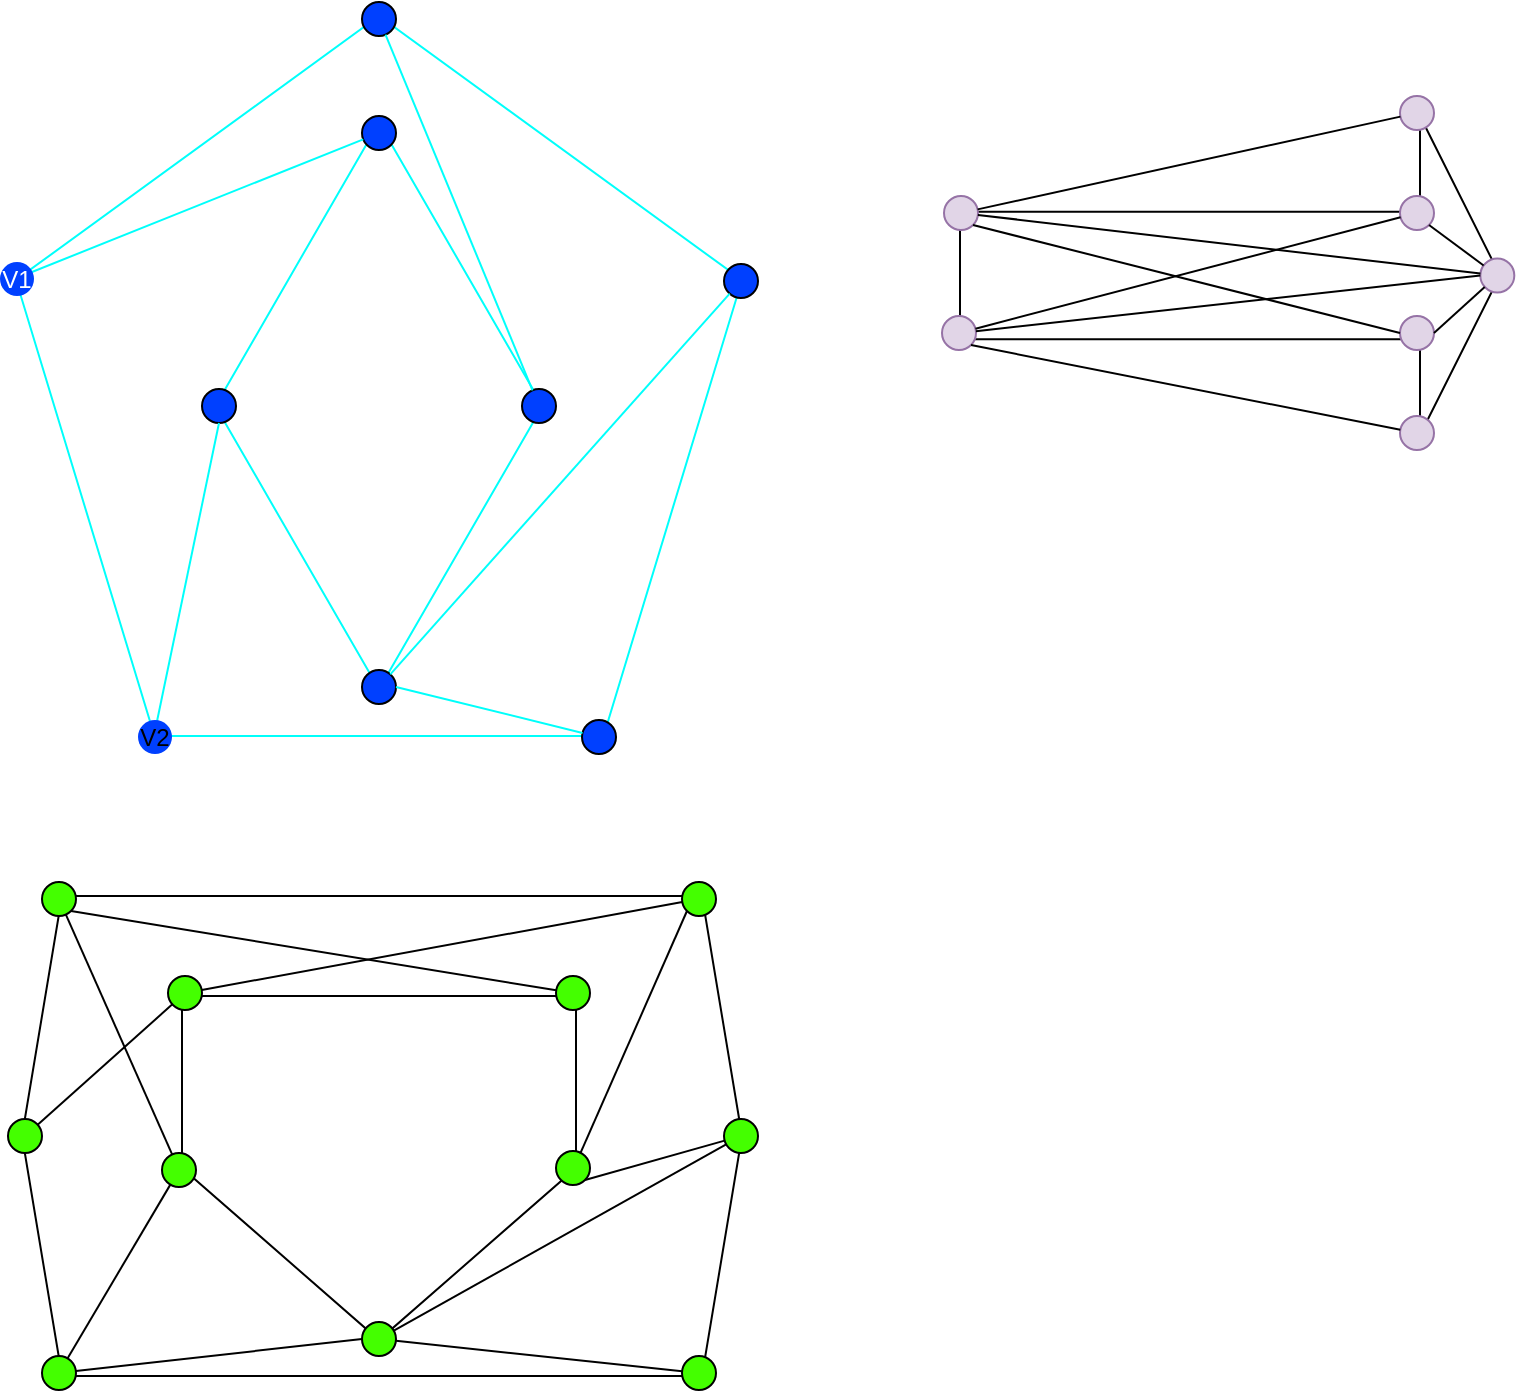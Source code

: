 <mxfile version="21.1.7" type="github">
  <diagram name="Page-1" id="YPntTSr8ZNqFE-mm75Fx">
    <mxGraphModel dx="2205" dy="782" grid="1" gridSize="10" guides="1" tooltips="1" connect="1" arrows="1" fold="1" page="1" pageScale="1" pageWidth="850" pageHeight="1100" math="0" shadow="0">
      <root>
        <mxCell id="0" />
        <mxCell id="1" parent="0" />
        <mxCell id="99zHLcygiuPHGJLUHT96-150" value="" style="whiteSpace=wrap;html=1;shape=mxgraph.basic.pentagon;strokeColor=#00fffb;" vertex="1" parent="1">
          <mxGeometry x="-803" y="80" width="363" height="360" as="geometry" />
        </mxCell>
        <mxCell id="99zHLcygiuPHGJLUHT96-151" value="" style="shape=hexagon;perimeter=hexagonPerimeter2;whiteSpace=wrap;html=1;fixedSize=1;" vertex="1" parent="1">
          <mxGeometry x="-800" y="520" width="360" height="240" as="geometry" />
        </mxCell>
        <mxCell id="99zHLcygiuPHGJLUHT96-155" value="" style="html=1;whiteSpace=wrap;aspect=fixed;shape=isoRectangle;rotation=90;strokeColor=#00fffb;" vertex="1" parent="1">
          <mxGeometry x="-763.17" y="190" width="283.33" height="170" as="geometry" />
        </mxCell>
        <mxCell id="99zHLcygiuPHGJLUHT96-158" value="" style="ellipse;whiteSpace=wrap;html=1;aspect=fixed;fillColor=#0040ff;" vertex="1" parent="1">
          <mxGeometry x="-520" y="432" width="17" height="17" as="geometry" />
        </mxCell>
        <mxCell id="99zHLcygiuPHGJLUHT96-160" value="" style="ellipse;whiteSpace=wrap;html=1;aspect=fixed;fillColor=#0040ff;" vertex="1" parent="1">
          <mxGeometry x="-630" y="130" width="17" height="17" as="geometry" />
        </mxCell>
        <mxCell id="99zHLcygiuPHGJLUHT96-161" value="" style="ellipse;whiteSpace=wrap;html=1;aspect=fixed;fillColor=#0040ff;" vertex="1" parent="1">
          <mxGeometry x="-710" y="266.5" width="17" height="17" as="geometry" />
        </mxCell>
        <mxCell id="99zHLcygiuPHGJLUHT96-163" value="" style="ellipse;whiteSpace=wrap;html=1;aspect=fixed;fillColor=#0040ff;" vertex="1" parent="1">
          <mxGeometry x="-630" y="407" width="17" height="17" as="geometry" />
        </mxCell>
        <mxCell id="99zHLcygiuPHGJLUHT96-165" value="" style="ellipse;whiteSpace=wrap;html=1;aspect=fixed;fillColor=#0040ff;" vertex="1" parent="1">
          <mxGeometry x="-449" y="204" width="17" height="17" as="geometry" />
        </mxCell>
        <mxCell id="99zHLcygiuPHGJLUHT96-166" value="" style="ellipse;whiteSpace=wrap;html=1;aspect=fixed;fillColor=#0040ff;" vertex="1" parent="1">
          <mxGeometry x="-630" y="73" width="17" height="17" as="geometry" />
        </mxCell>
        <mxCell id="99zHLcygiuPHGJLUHT96-167" value="" style="endArrow=none;html=1;rounded=0;exitX=0.19;exitY=1;exitDx=0;exitDy=0;exitPerimeter=0;entryX=0.5;entryY=1;entryDx=0;entryDy=0;strokeColor=#00fffb;" edge="1" parent="1" source="99zHLcygiuPHGJLUHT96-150" target="99zHLcygiuPHGJLUHT96-161">
          <mxGeometry relative="1" as="geometry">
            <mxPoint x="-730" y="310" as="sourcePoint" />
            <mxPoint x="-570" y="310" as="targetPoint" />
          </mxGeometry>
        </mxCell>
        <mxCell id="99zHLcygiuPHGJLUHT96-159" value="V2" style="ellipse;whiteSpace=wrap;html=1;aspect=fixed;fillColor=#0040ff;strokeColor=none;" vertex="1" parent="1">
          <mxGeometry x="-742" y="432" width="17" height="17" as="geometry" />
        </mxCell>
        <mxCell id="99zHLcygiuPHGJLUHT96-168" value="" style="endArrow=none;html=1;rounded=0;exitX=1;exitY=0.5;exitDx=0;exitDy=0;strokeColor=#00fffb;" edge="1" parent="1" source="99zHLcygiuPHGJLUHT96-163" target="99zHLcygiuPHGJLUHT96-158">
          <mxGeometry relative="1" as="geometry">
            <mxPoint x="-680" y="380" as="sourcePoint" />
            <mxPoint x="-520" y="380" as="targetPoint" />
          </mxGeometry>
        </mxCell>
        <mxCell id="99zHLcygiuPHGJLUHT96-169" value="" style="endArrow=none;html=1;rounded=0;strokeColor=#00fffb;" edge="1" parent="1" source="99zHLcygiuPHGJLUHT96-160">
          <mxGeometry relative="1" as="geometry">
            <mxPoint x="-720" y="320" as="sourcePoint" />
            <mxPoint x="-800" y="210" as="targetPoint" />
          </mxGeometry>
        </mxCell>
        <mxCell id="99zHLcygiuPHGJLUHT96-170" value="" style="endArrow=none;html=1;rounded=0;strokeColor=#00fffb;" edge="1" parent="1" source="99zHLcygiuPHGJLUHT96-163" target="99zHLcygiuPHGJLUHT96-165">
          <mxGeometry relative="1" as="geometry">
            <mxPoint x="-609" y="212.16" as="sourcePoint" />
            <mxPoint x="-449" y="212.16" as="targetPoint" />
          </mxGeometry>
        </mxCell>
        <mxCell id="99zHLcygiuPHGJLUHT96-162" value="" style="ellipse;whiteSpace=wrap;html=1;aspect=fixed;fillColor=#0040ff;" vertex="1" parent="1">
          <mxGeometry x="-550" y="266.5" width="17" height="17" as="geometry" />
        </mxCell>
        <mxCell id="99zHLcygiuPHGJLUHT96-156" value="&lt;font color=&quot;#ffffff&quot;&gt;V1&lt;/font&gt;" style="ellipse;whiteSpace=wrap;html=1;aspect=fixed;fillColor=#0040ff;strokeColor=none;" vertex="1" parent="1">
          <mxGeometry x="-811" y="203" width="17" height="17" as="geometry" />
        </mxCell>
        <mxCell id="99zHLcygiuPHGJLUHT96-172" value="" style="endArrow=none;html=1;rounded=0;strokeColor=#00fffb;" edge="1" parent="1" source="99zHLcygiuPHGJLUHT96-162" target="99zHLcygiuPHGJLUHT96-166">
          <mxGeometry relative="1" as="geometry">
            <mxPoint x="-860" y="260" as="sourcePoint" />
            <mxPoint x="-700" y="260" as="targetPoint" />
          </mxGeometry>
        </mxCell>
        <mxCell id="99zHLcygiuPHGJLUHT96-173" value="" style="verticalLabelPosition=bottom;verticalAlign=top;html=1;shape=offPageConnector;rounded=0;size=0.5;" vertex="1" parent="1">
          <mxGeometry x="-720" y="570" width="197" height="172.05" as="geometry" />
        </mxCell>
        <mxCell id="99zHLcygiuPHGJLUHT96-177" value="" style="ellipse;whiteSpace=wrap;html=1;aspect=fixed;fillColor=#44ff00;" vertex="1" parent="1">
          <mxGeometry x="-790" y="513" width="17" height="17" as="geometry" />
        </mxCell>
        <mxCell id="99zHLcygiuPHGJLUHT96-178" value="" style="ellipse;whiteSpace=wrap;html=1;aspect=fixed;fillColor=#44ff00;" vertex="1" parent="1">
          <mxGeometry x="-807" y="631.5" width="17" height="17" as="geometry" />
        </mxCell>
        <mxCell id="99zHLcygiuPHGJLUHT96-179" value="" style="ellipse;whiteSpace=wrap;html=1;aspect=fixed;fillColor=#44ff00;" vertex="1" parent="1">
          <mxGeometry x="-790" y="750" width="17" height="17" as="geometry" />
        </mxCell>
        <mxCell id="99zHLcygiuPHGJLUHT96-180" value="" style="ellipse;whiteSpace=wrap;html=1;aspect=fixed;fillColor=#44ff00;" vertex="1" parent="1">
          <mxGeometry x="-470" y="513" width="17" height="17" as="geometry" />
        </mxCell>
        <mxCell id="99zHLcygiuPHGJLUHT96-181" value="" style="ellipse;whiteSpace=wrap;html=1;aspect=fixed;fillColor=#44ff00;" vertex="1" parent="1">
          <mxGeometry x="-470" y="750" width="17" height="17" as="geometry" />
        </mxCell>
        <mxCell id="99zHLcygiuPHGJLUHT96-182" value="" style="ellipse;whiteSpace=wrap;html=1;aspect=fixed;fillColor=#44ff00;" vertex="1" parent="1">
          <mxGeometry x="-449" y="631.5" width="17" height="17" as="geometry" />
        </mxCell>
        <mxCell id="99zHLcygiuPHGJLUHT96-183" value="" style="ellipse;whiteSpace=wrap;html=1;aspect=fixed;fillColor=#44ff00;" vertex="1" parent="1">
          <mxGeometry x="-727" y="560" width="17" height="17" as="geometry" />
        </mxCell>
        <mxCell id="99zHLcygiuPHGJLUHT96-184" value="" style="ellipse;whiteSpace=wrap;html=1;aspect=fixed;fillColor=#44ff00;" vertex="1" parent="1">
          <mxGeometry x="-730" y="648.5" width="17" height="17" as="geometry" />
        </mxCell>
        <mxCell id="99zHLcygiuPHGJLUHT96-185" value="" style="ellipse;whiteSpace=wrap;html=1;aspect=fixed;fillColor=#44ff00;" vertex="1" parent="1">
          <mxGeometry x="-630" y="733" width="17" height="17" as="geometry" />
        </mxCell>
        <mxCell id="99zHLcygiuPHGJLUHT96-187" value="" style="ellipse;whiteSpace=wrap;html=1;aspect=fixed;fillColor=#44ff00;" vertex="1" parent="1">
          <mxGeometry x="-533" y="560" width="17" height="17" as="geometry" />
        </mxCell>
        <mxCell id="99zHLcygiuPHGJLUHT96-188" value="" style="ellipse;whiteSpace=wrap;html=1;aspect=fixed;fillColor=#44ff00;" vertex="1" parent="1">
          <mxGeometry x="-533" y="647.52" width="17" height="17" as="geometry" />
        </mxCell>
        <mxCell id="99zHLcygiuPHGJLUHT96-189" value="" style="endArrow=none;html=1;rounded=0;" edge="1" parent="1" source="99zHLcygiuPHGJLUHT96-177" target="99zHLcygiuPHGJLUHT96-184">
          <mxGeometry relative="1" as="geometry">
            <mxPoint x="-730" y="640" as="sourcePoint" />
            <mxPoint x="-570" y="640" as="targetPoint" />
          </mxGeometry>
        </mxCell>
        <mxCell id="99zHLcygiuPHGJLUHT96-192" value="" style="endArrow=none;html=1;rounded=0;" edge="1" parent="1" source="99zHLcygiuPHGJLUHT96-178" target="99zHLcygiuPHGJLUHT96-183">
          <mxGeometry relative="1" as="geometry">
            <mxPoint x="-730" y="640" as="sourcePoint" />
            <mxPoint x="-570" y="640" as="targetPoint" />
          </mxGeometry>
        </mxCell>
        <mxCell id="99zHLcygiuPHGJLUHT96-193" value="" style="endArrow=none;html=1;rounded=0;entryX=0;entryY=0.5;entryDx=0;entryDy=0;" edge="1" parent="1" source="99zHLcygiuPHGJLUHT96-179" target="99zHLcygiuPHGJLUHT96-185">
          <mxGeometry relative="1" as="geometry">
            <mxPoint x="-781" y="760" as="sourcePoint" />
            <mxPoint x="-570" y="680" as="targetPoint" />
          </mxGeometry>
        </mxCell>
        <mxCell id="99zHLcygiuPHGJLUHT96-194" value="" style="endArrow=none;html=1;rounded=0;" edge="1" parent="1" source="99zHLcygiuPHGJLUHT96-179" target="99zHLcygiuPHGJLUHT96-184">
          <mxGeometry relative="1" as="geometry">
            <mxPoint x="-820" y="680" as="sourcePoint" />
            <mxPoint x="-660" y="680" as="targetPoint" />
          </mxGeometry>
        </mxCell>
        <mxCell id="99zHLcygiuPHGJLUHT96-195" value="" style="endArrow=none;html=1;rounded=0;" edge="1" parent="1" source="99zHLcygiuPHGJLUHT96-185" target="99zHLcygiuPHGJLUHT96-181">
          <mxGeometry relative="1" as="geometry">
            <mxPoint x="-630" y="640" as="sourcePoint" />
            <mxPoint x="-470" y="640" as="targetPoint" />
          </mxGeometry>
        </mxCell>
        <mxCell id="99zHLcygiuPHGJLUHT96-196" value="" style="endArrow=none;html=1;rounded=0;" edge="1" parent="1" source="99zHLcygiuPHGJLUHT96-185" target="99zHLcygiuPHGJLUHT96-182">
          <mxGeometry relative="1" as="geometry">
            <mxPoint x="-630" y="640" as="sourcePoint" />
            <mxPoint x="-470" y="640" as="targetPoint" />
          </mxGeometry>
        </mxCell>
        <mxCell id="99zHLcygiuPHGJLUHT96-197" value="" style="endArrow=none;html=1;rounded=0;entryX=0;entryY=1;entryDx=0;entryDy=0;exitX=0.712;exitY=0.074;exitDx=0;exitDy=0;exitPerimeter=0;" edge="1" parent="1" source="99zHLcygiuPHGJLUHT96-188" target="99zHLcygiuPHGJLUHT96-180">
          <mxGeometry relative="1" as="geometry">
            <mxPoint x="-630" y="640" as="sourcePoint" />
            <mxPoint x="-470" y="640" as="targetPoint" />
          </mxGeometry>
        </mxCell>
        <mxCell id="99zHLcygiuPHGJLUHT96-198" value="" style="endArrow=none;html=1;rounded=0;exitX=1;exitY=1;exitDx=0;exitDy=0;" edge="1" parent="1" source="99zHLcygiuPHGJLUHT96-188" target="99zHLcygiuPHGJLUHT96-182">
          <mxGeometry relative="1" as="geometry">
            <mxPoint x="-630" y="640" as="sourcePoint" />
            <mxPoint x="-470" y="640" as="targetPoint" />
          </mxGeometry>
        </mxCell>
        <mxCell id="99zHLcygiuPHGJLUHT96-199" value="" style="endArrow=none;html=1;rounded=0;" edge="1" parent="1" source="99zHLcygiuPHGJLUHT96-183" target="99zHLcygiuPHGJLUHT96-180">
          <mxGeometry relative="1" as="geometry">
            <mxPoint x="-660" y="530" as="sourcePoint" />
            <mxPoint x="-500" y="530" as="targetPoint" />
          </mxGeometry>
        </mxCell>
        <mxCell id="99zHLcygiuPHGJLUHT96-200" value="" style="endArrow=none;html=1;rounded=0;exitX=1;exitY=1;exitDx=0;exitDy=0;" edge="1" parent="1" source="99zHLcygiuPHGJLUHT96-177" target="99zHLcygiuPHGJLUHT96-187">
          <mxGeometry relative="1" as="geometry">
            <mxPoint x="-660" y="530" as="sourcePoint" />
            <mxPoint x="-500" y="530" as="targetPoint" />
          </mxGeometry>
        </mxCell>
        <mxCell id="99zHLcygiuPHGJLUHT96-267" value="" style="group;fillColor=default;" vertex="1" connectable="0" parent="1">
          <mxGeometry x="-340" y="120" width="286.16" height="177" as="geometry" />
        </mxCell>
        <mxCell id="99zHLcygiuPHGJLUHT96-236" value="" style="html=1;shadow=0;dashed=0;align=center;verticalAlign=middle;shape=mxgraph.arrows2.arrow;dy=0.6;dx=40;direction=north;notch=0;rotation=90;" vertex="1" parent="99zHLcygiuPHGJLUHT96-267">
          <mxGeometry x="64.25" y="-45.25" width="159.5" height="270" as="geometry" />
        </mxCell>
        <mxCell id="99zHLcygiuPHGJLUHT96-237" value="" style="ellipse;whiteSpace=wrap;html=1;aspect=fixed;fillColor=#e1d5e7;strokeColor=#9673a6;" vertex="1" parent="99zHLcygiuPHGJLUHT96-267">
          <mxGeometry x="1" y="50" width="17" height="17" as="geometry" />
        </mxCell>
        <mxCell id="99zHLcygiuPHGJLUHT96-239" value="" style="ellipse;whiteSpace=wrap;html=1;aspect=fixed;fillColor=#e1d5e7;strokeColor=#9673a6;" vertex="1" parent="99zHLcygiuPHGJLUHT96-267">
          <mxGeometry x="229" y="160" width="17" height="17" as="geometry" />
        </mxCell>
        <mxCell id="99zHLcygiuPHGJLUHT96-240" value="" style="ellipse;whiteSpace=wrap;html=1;aspect=fixed;fillColor=#e1d5e7;strokeColor=#9673a6;" vertex="1" parent="99zHLcygiuPHGJLUHT96-267">
          <mxGeometry x="269.16" y="81.25" width="17" height="17" as="geometry" />
        </mxCell>
        <mxCell id="99zHLcygiuPHGJLUHT96-241" value="" style="ellipse;whiteSpace=wrap;html=1;aspect=fixed;fillColor=#e1d5e7;strokeColor=#9673a6;" vertex="1" parent="99zHLcygiuPHGJLUHT96-267">
          <mxGeometry x="229" y="110" width="17" height="17" as="geometry" />
        </mxCell>
        <mxCell id="99zHLcygiuPHGJLUHT96-242" value="" style="ellipse;whiteSpace=wrap;html=1;aspect=fixed;fillColor=#e1d5e7;strokeColor=#9673a6;" vertex="1" parent="99zHLcygiuPHGJLUHT96-267">
          <mxGeometry y="110" width="17" height="17" as="geometry" />
        </mxCell>
        <mxCell id="99zHLcygiuPHGJLUHT96-243" value="" style="ellipse;whiteSpace=wrap;html=1;aspect=fixed;fillColor=#e1d5e7;strokeColor=#9673a6;" vertex="1" parent="99zHLcygiuPHGJLUHT96-267">
          <mxGeometry x="229" y="50" width="17" height="17" as="geometry" />
        </mxCell>
        <mxCell id="99zHLcygiuPHGJLUHT96-244" value="" style="ellipse;whiteSpace=wrap;html=1;aspect=fixed;fillColor=#e1d5e7;strokeColor=#9673a6;" vertex="1" parent="99zHLcygiuPHGJLUHT96-267">
          <mxGeometry x="229" width="17" height="17" as="geometry" />
        </mxCell>
        <mxCell id="99zHLcygiuPHGJLUHT96-245" value="" style="endArrow=none;html=1;rounded=0;" edge="1" parent="99zHLcygiuPHGJLUHT96-267" source="99zHLcygiuPHGJLUHT96-237" target="99zHLcygiuPHGJLUHT96-244">
          <mxGeometry relative="1" as="geometry">
            <mxPoint x="-8" y="100" as="sourcePoint" />
            <mxPoint x="152" y="100" as="targetPoint" />
          </mxGeometry>
        </mxCell>
        <mxCell id="99zHLcygiuPHGJLUHT96-246" value="" style="endArrow=none;html=1;rounded=0;" edge="1" parent="99zHLcygiuPHGJLUHT96-267" source="99zHLcygiuPHGJLUHT96-242" target="99zHLcygiuPHGJLUHT96-243">
          <mxGeometry relative="1" as="geometry">
            <mxPoint x="-8" y="100" as="sourcePoint" />
            <mxPoint x="152" y="100" as="targetPoint" />
          </mxGeometry>
        </mxCell>
        <mxCell id="99zHLcygiuPHGJLUHT96-247" value="" style="endArrow=none;html=1;rounded=0;exitX=1;exitY=1;exitDx=0;exitDy=0;" edge="1" parent="99zHLcygiuPHGJLUHT96-267" source="99zHLcygiuPHGJLUHT96-242" target="99zHLcygiuPHGJLUHT96-239">
          <mxGeometry relative="1" as="geometry">
            <mxPoint x="-8" y="100" as="sourcePoint" />
            <mxPoint x="152" y="100" as="targetPoint" />
          </mxGeometry>
        </mxCell>
        <mxCell id="99zHLcygiuPHGJLUHT96-248" value="" style="endArrow=none;html=1;rounded=0;" edge="1" parent="99zHLcygiuPHGJLUHT96-267" source="99zHLcygiuPHGJLUHT96-237" target="99zHLcygiuPHGJLUHT96-240">
          <mxGeometry relative="1" as="geometry">
            <mxPoint x="-8" y="100" as="sourcePoint" />
            <mxPoint x="152" y="100" as="targetPoint" />
          </mxGeometry>
        </mxCell>
        <mxCell id="99zHLcygiuPHGJLUHT96-249" value="" style="endArrow=none;html=1;rounded=0;entryX=0;entryY=0.5;entryDx=0;entryDy=0;" edge="1" parent="99zHLcygiuPHGJLUHT96-267" source="99zHLcygiuPHGJLUHT96-242" target="99zHLcygiuPHGJLUHT96-240">
          <mxGeometry relative="1" as="geometry">
            <mxPoint x="-8" y="100" as="sourcePoint" />
            <mxPoint x="152" y="100" as="targetPoint" />
          </mxGeometry>
        </mxCell>
        <mxCell id="99zHLcygiuPHGJLUHT96-250" value="" style="endArrow=none;html=1;rounded=0;entryX=1;entryY=0.5;entryDx=0;entryDy=0;" edge="1" parent="99zHLcygiuPHGJLUHT96-267" source="99zHLcygiuPHGJLUHT96-240" target="99zHLcygiuPHGJLUHT96-241">
          <mxGeometry relative="1" as="geometry">
            <mxPoint x="-8" y="60" as="sourcePoint" />
            <mxPoint x="152" y="60" as="targetPoint" />
          </mxGeometry>
        </mxCell>
        <mxCell id="99zHLcygiuPHGJLUHT96-251" value="" style="endArrow=none;html=1;rounded=0;exitX=1;exitY=1;exitDx=0;exitDy=0;" edge="1" parent="99zHLcygiuPHGJLUHT96-267" source="99zHLcygiuPHGJLUHT96-243" target="99zHLcygiuPHGJLUHT96-240">
          <mxGeometry relative="1" as="geometry">
            <mxPoint x="-8" y="60" as="sourcePoint" />
            <mxPoint x="152" y="60" as="targetPoint" />
          </mxGeometry>
        </mxCell>
        <mxCell id="99zHLcygiuPHGJLUHT96-253" value="" style="endArrow=none;html=1;rounded=0;entryX=0;entryY=0.5;entryDx=0;entryDy=0;exitX=1;exitY=1;exitDx=0;exitDy=0;" edge="1" parent="99zHLcygiuPHGJLUHT96-267" source="99zHLcygiuPHGJLUHT96-237" target="99zHLcygiuPHGJLUHT96-241">
          <mxGeometry relative="1" as="geometry">
            <mxPoint x="-98" y="170" as="sourcePoint" />
            <mxPoint x="62" y="170" as="targetPoint" />
          </mxGeometry>
        </mxCell>
      </root>
    </mxGraphModel>
  </diagram>
</mxfile>
